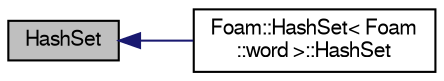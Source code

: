 digraph "HashSet"
{
  bgcolor="transparent";
  edge [fontname="FreeSans",fontsize="10",labelfontname="FreeSans",labelfontsize="10"];
  node [fontname="FreeSans",fontsize="10",shape=record];
  rankdir="LR";
  Node1 [label="HashSet",height=0.2,width=0.4,color="black", fillcolor="grey75", style="filled", fontcolor="black"];
  Node1 -> Node2 [dir="back",color="midnightblue",fontsize="10",style="solid",fontname="FreeSans"];
  Node2 [label="Foam::HashSet\< Foam\l::word \>::HashSet",height=0.2,width=0.4,color="black",URL="$a25690.html#ae78102c55181e306c0e494002d972d90",tooltip="Construct from UList of Key. "];
}
